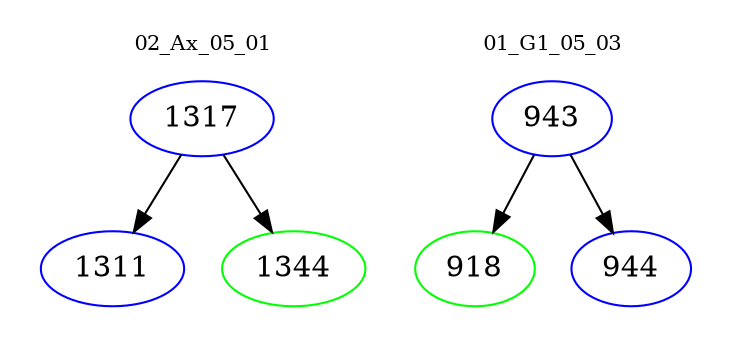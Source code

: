 digraph{
subgraph cluster_0 {
color = white
label = "02_Ax_05_01";
fontsize=10;
T0_1317 [label="1317", color="blue"]
T0_1317 -> T0_1311 [color="black"]
T0_1311 [label="1311", color="blue"]
T0_1317 -> T0_1344 [color="black"]
T0_1344 [label="1344", color="green"]
}
subgraph cluster_1 {
color = white
label = "01_G1_05_03";
fontsize=10;
T1_943 [label="943", color="blue"]
T1_943 -> T1_918 [color="black"]
T1_918 [label="918", color="green"]
T1_943 -> T1_944 [color="black"]
T1_944 [label="944", color="blue"]
}
}
